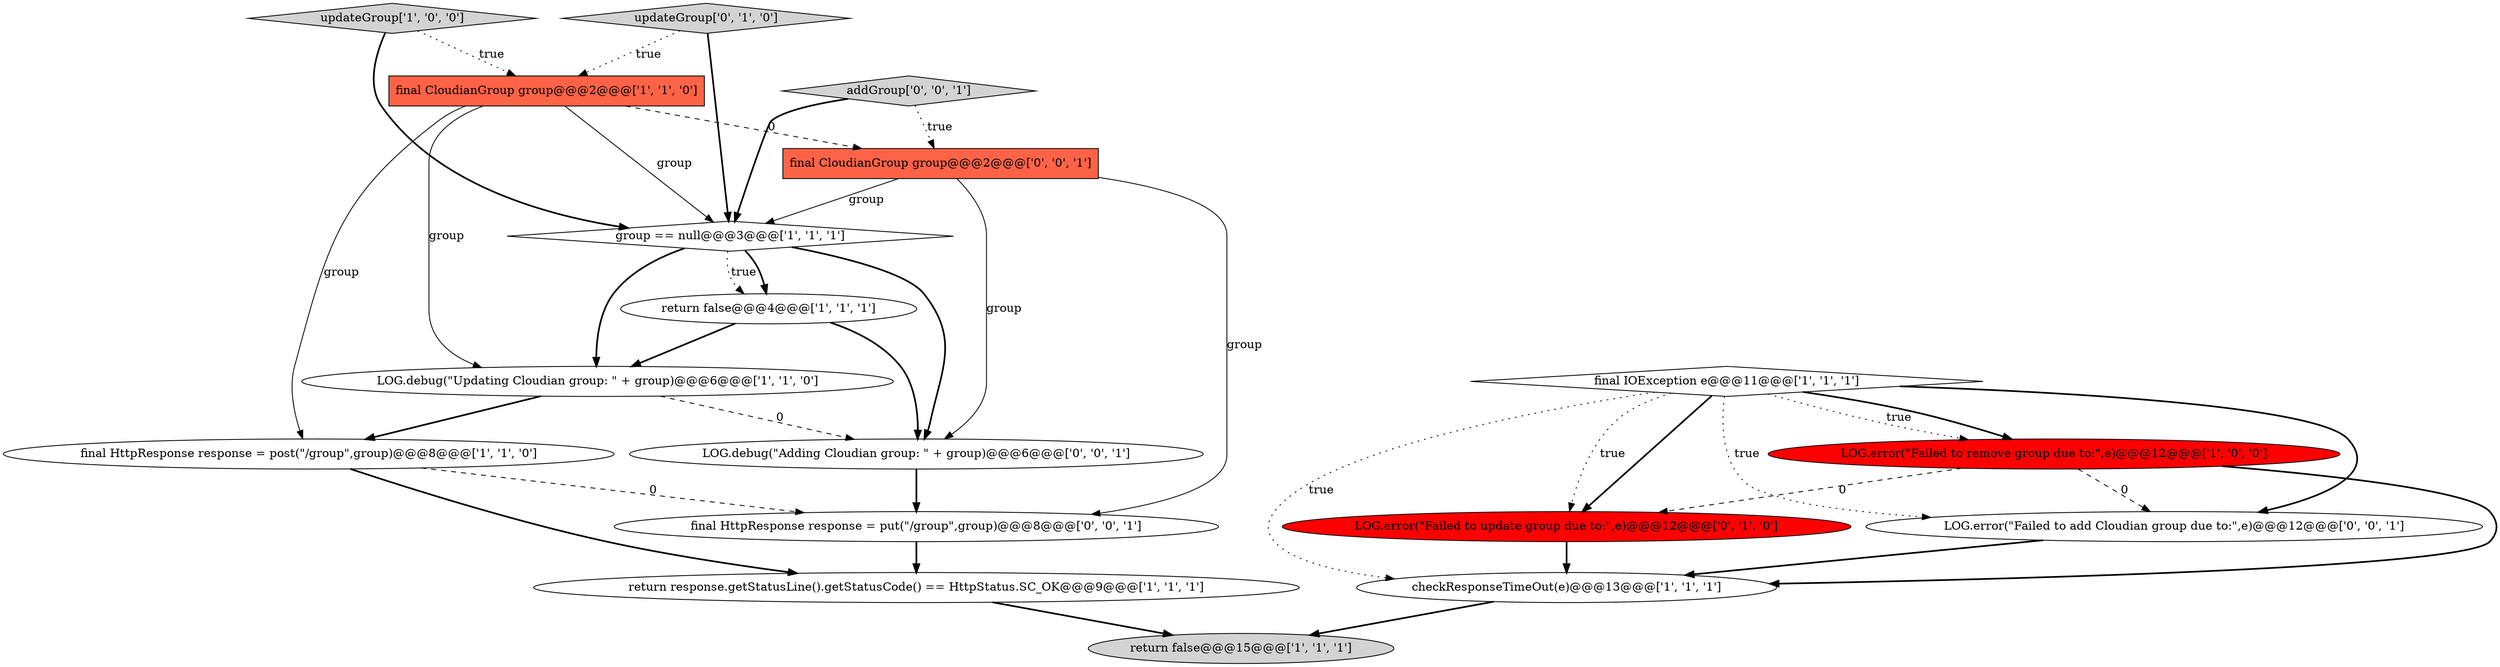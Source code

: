 digraph {
6 [style = filled, label = "LOG.error(\"Failed to remove group due to:\",e)@@@12@@@['1', '0', '0']", fillcolor = red, shape = ellipse image = "AAA1AAABBB1BBB"];
14 [style = filled, label = "LOG.error(\"Failed to add Cloudian group due to:\",e)@@@12@@@['0', '0', '1']", fillcolor = white, shape = ellipse image = "AAA0AAABBB3BBB"];
5 [style = filled, label = "final IOException e@@@11@@@['1', '1', '1']", fillcolor = white, shape = diamond image = "AAA0AAABBB1BBB"];
16 [style = filled, label = "addGroup['0', '0', '1']", fillcolor = lightgray, shape = diamond image = "AAA0AAABBB3BBB"];
2 [style = filled, label = "final CloudianGroup group@@@2@@@['1', '1', '0']", fillcolor = tomato, shape = box image = "AAA0AAABBB1BBB"];
17 [style = filled, label = "final HttpResponse response = put(\"/group\",group)@@@8@@@['0', '0', '1']", fillcolor = white, shape = ellipse image = "AAA0AAABBB3BBB"];
12 [style = filled, label = "updateGroup['0', '1', '0']", fillcolor = lightgray, shape = diamond image = "AAA0AAABBB2BBB"];
11 [style = filled, label = "LOG.error(\"Failed to update group due to:\",e)@@@12@@@['0', '1', '0']", fillcolor = red, shape = ellipse image = "AAA1AAABBB2BBB"];
4 [style = filled, label = "updateGroup['1', '0', '0']", fillcolor = lightgray, shape = diamond image = "AAA0AAABBB1BBB"];
0 [style = filled, label = "LOG.debug(\"Updating Cloudian group: \" + group)@@@6@@@['1', '1', '0']", fillcolor = white, shape = ellipse image = "AAA0AAABBB1BBB"];
9 [style = filled, label = "return response.getStatusLine().getStatusCode() == HttpStatus.SC_OK@@@9@@@['1', '1', '1']", fillcolor = white, shape = ellipse image = "AAA0AAABBB1BBB"];
15 [style = filled, label = "LOG.debug(\"Adding Cloudian group: \" + group)@@@6@@@['0', '0', '1']", fillcolor = white, shape = ellipse image = "AAA0AAABBB3BBB"];
3 [style = filled, label = "final HttpResponse response = post(\"/group\",group)@@@8@@@['1', '1', '0']", fillcolor = white, shape = ellipse image = "AAA0AAABBB1BBB"];
10 [style = filled, label = "group == null@@@3@@@['1', '1', '1']", fillcolor = white, shape = diamond image = "AAA0AAABBB1BBB"];
13 [style = filled, label = "final CloudianGroup group@@@2@@@['0', '0', '1']", fillcolor = tomato, shape = box image = "AAA0AAABBB3BBB"];
7 [style = filled, label = "return false@@@15@@@['1', '1', '1']", fillcolor = lightgray, shape = ellipse image = "AAA0AAABBB1BBB"];
1 [style = filled, label = "return false@@@4@@@['1', '1', '1']", fillcolor = white, shape = ellipse image = "AAA0AAABBB1BBB"];
8 [style = filled, label = "checkResponseTimeOut(e)@@@13@@@['1', '1', '1']", fillcolor = white, shape = ellipse image = "AAA0AAABBB1BBB"];
0->3 [style = bold, label=""];
4->10 [style = bold, label=""];
5->14 [style = dotted, label="true"];
2->0 [style = solid, label="group"];
3->17 [style = dashed, label="0"];
10->15 [style = bold, label=""];
16->13 [style = dotted, label="true"];
16->10 [style = bold, label=""];
1->15 [style = bold, label=""];
17->9 [style = bold, label=""];
6->11 [style = dashed, label="0"];
12->2 [style = dotted, label="true"];
2->3 [style = solid, label="group"];
5->6 [style = dotted, label="true"];
0->15 [style = dashed, label="0"];
13->10 [style = solid, label="group"];
1->0 [style = bold, label=""];
5->14 [style = bold, label=""];
6->14 [style = dashed, label="0"];
9->7 [style = bold, label=""];
13->15 [style = solid, label="group"];
8->7 [style = bold, label=""];
3->9 [style = bold, label=""];
15->17 [style = bold, label=""];
5->11 [style = dotted, label="true"];
12->10 [style = bold, label=""];
13->17 [style = solid, label="group"];
5->6 [style = bold, label=""];
2->13 [style = dashed, label="0"];
10->0 [style = bold, label=""];
6->8 [style = bold, label=""];
11->8 [style = bold, label=""];
5->11 [style = bold, label=""];
14->8 [style = bold, label=""];
10->1 [style = dotted, label="true"];
5->8 [style = dotted, label="true"];
10->1 [style = bold, label=""];
4->2 [style = dotted, label="true"];
2->10 [style = solid, label="group"];
}
